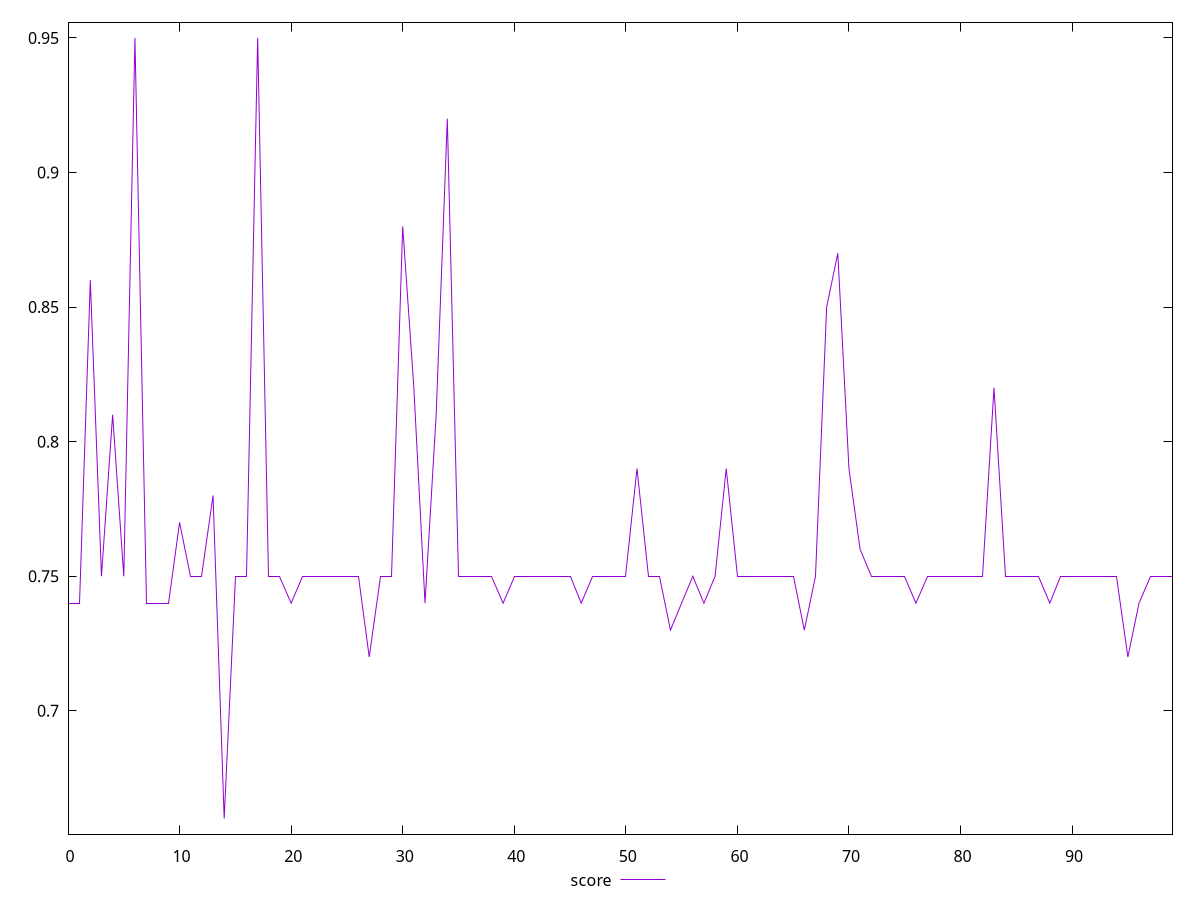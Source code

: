 reset

$score <<EOF
0 0.74
1 0.74
2 0.86
3 0.75
4 0.81
5 0.75
6 0.95
7 0.74
8 0.74
9 0.74
10 0.77
11 0.75
12 0.75
13 0.78
14 0.66
15 0.75
16 0.75
17 0.95
18 0.75
19 0.75
20 0.74
21 0.75
22 0.75
23 0.75
24 0.75
25 0.75
26 0.75
27 0.72
28 0.75
29 0.75
30 0.88
31 0.82
32 0.74
33 0.81
34 0.92
35 0.75
36 0.75
37 0.75
38 0.75
39 0.74
40 0.75
41 0.75
42 0.75
43 0.75
44 0.75
45 0.75
46 0.74
47 0.75
48 0.75
49 0.75
50 0.75
51 0.79
52 0.75
53 0.75
54 0.73
55 0.74
56 0.75
57 0.74
58 0.75
59 0.79
60 0.75
61 0.75
62 0.75
63 0.75
64 0.75
65 0.75
66 0.73
67 0.75
68 0.85
69 0.87
70 0.79
71 0.76
72 0.75
73 0.75
74 0.75
75 0.75
76 0.74
77 0.75
78 0.75
79 0.75
80 0.75
81 0.75
82 0.75
83 0.82
84 0.75
85 0.75
86 0.75
87 0.75
88 0.74
89 0.75
90 0.75
91 0.75
92 0.75
93 0.75
94 0.75
95 0.72
96 0.74
97 0.75
98 0.75
99 0.75
EOF

set key outside below
set xrange [0:99]
set yrange [0.6542:0.9558]
set trange [0.6542:0.9558]
set terminal svg size 640, 500 enhanced background rgb 'white'
set output "report_00013_2021-02-09T12-04-24.940Z/uses-rel-preconnect/samples/pages+cached+noadtech+nomedia/score/values.svg"

plot $score title "score" with line

reset
